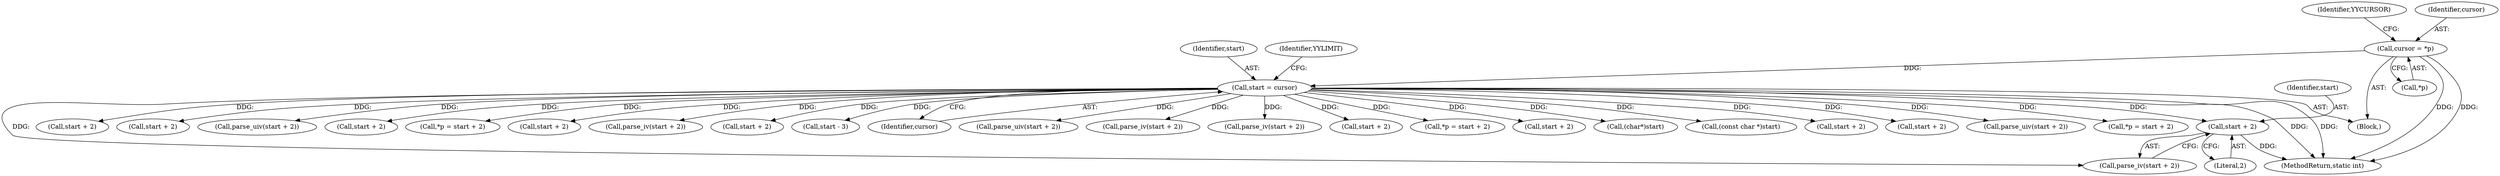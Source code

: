 digraph "0_php-src_1a23ebc1fff59bf480ca92963b36eba5c1b904c4@pointer" {
"1001263" [label="(Call,start + 2)"];
"1000144" [label="(Call,start = cursor)"];
"1000120" [label="(Call,cursor = *p)"];
"1002137" [label="(Call,start + 2)"];
"1001723" [label="(Call,start + 2)"];
"1002050" [label="(Call,parse_uiv(start + 2))"];
"1001264" [label="(Identifier,start)"];
"1001263" [label="(Call,start + 2)"];
"1000126" [label="(Identifier,YYCURSOR)"];
"1001348" [label="(Call,start + 2)"];
"1002312" [label="(Call,*p = start + 2)"];
"1001703" [label="(Call,start + 2)"];
"1001347" [label="(Call,parse_iv(start + 2))"];
"1001604" [label="(Call,start + 2)"];
"1001497" [label="(Call,start - 3)"];
"1002447" [label="(MethodReturn,static int)"];
"1000146" [label="(Identifier,cursor)"];
"1001702" [label="(Call,parse_uiv(start + 2))"];
"1001603" [label="(Call,parse_iv(start + 2))"];
"1000144" [label="(Call,start = cursor)"];
"1002136" [label="(Call,parse_iv(start + 2))"];
"1002315" [label="(Call,start + 2)"];
"1000121" [label="(Identifier,cursor)"];
"1000111" [label="(Block,)"];
"1001265" [label="(Literal,2)"];
"1002064" [label="(Call,*p = start + 2)"];
"1002067" [label="(Call,start + 2)"];
"1002398" [label="(Call,(char*)start)"];
"1000145" [label="(Identifier,start)"];
"1000120" [label="(Call,cursor = *p)"];
"1001422" [label="(Call,(const char *)start)"];
"1000153" [label="(Identifier,YYLIMIT)"];
"1002051" [label="(Call,start + 2)"];
"1002299" [label="(Call,start + 2)"];
"1002298" [label="(Call,parse_uiv(start + 2))"];
"1001720" [label="(Call,*p = start + 2)"];
"1001262" [label="(Call,parse_iv(start + 2))"];
"1000122" [label="(Call,*p)"];
"1001263" -> "1001262"  [label="AST: "];
"1001263" -> "1001265"  [label="CFG: "];
"1001264" -> "1001263"  [label="AST: "];
"1001265" -> "1001263"  [label="AST: "];
"1001262" -> "1001263"  [label="CFG: "];
"1001263" -> "1002447"  [label="DDG: "];
"1000144" -> "1001263"  [label="DDG: "];
"1000144" -> "1000111"  [label="AST: "];
"1000144" -> "1000146"  [label="CFG: "];
"1000145" -> "1000144"  [label="AST: "];
"1000146" -> "1000144"  [label="AST: "];
"1000153" -> "1000144"  [label="CFG: "];
"1000144" -> "1002447"  [label="DDG: "];
"1000144" -> "1002447"  [label="DDG: "];
"1000120" -> "1000144"  [label="DDG: "];
"1000144" -> "1001262"  [label="DDG: "];
"1000144" -> "1001347"  [label="DDG: "];
"1000144" -> "1001348"  [label="DDG: "];
"1000144" -> "1001422"  [label="DDG: "];
"1000144" -> "1001497"  [label="DDG: "];
"1000144" -> "1001603"  [label="DDG: "];
"1000144" -> "1001604"  [label="DDG: "];
"1000144" -> "1001702"  [label="DDG: "];
"1000144" -> "1001703"  [label="DDG: "];
"1000144" -> "1001720"  [label="DDG: "];
"1000144" -> "1001723"  [label="DDG: "];
"1000144" -> "1002050"  [label="DDG: "];
"1000144" -> "1002051"  [label="DDG: "];
"1000144" -> "1002064"  [label="DDG: "];
"1000144" -> "1002067"  [label="DDG: "];
"1000144" -> "1002136"  [label="DDG: "];
"1000144" -> "1002137"  [label="DDG: "];
"1000144" -> "1002298"  [label="DDG: "];
"1000144" -> "1002299"  [label="DDG: "];
"1000144" -> "1002312"  [label="DDG: "];
"1000144" -> "1002315"  [label="DDG: "];
"1000144" -> "1002398"  [label="DDG: "];
"1000120" -> "1000111"  [label="AST: "];
"1000120" -> "1000122"  [label="CFG: "];
"1000121" -> "1000120"  [label="AST: "];
"1000122" -> "1000120"  [label="AST: "];
"1000126" -> "1000120"  [label="CFG: "];
"1000120" -> "1002447"  [label="DDG: "];
"1000120" -> "1002447"  [label="DDG: "];
}
